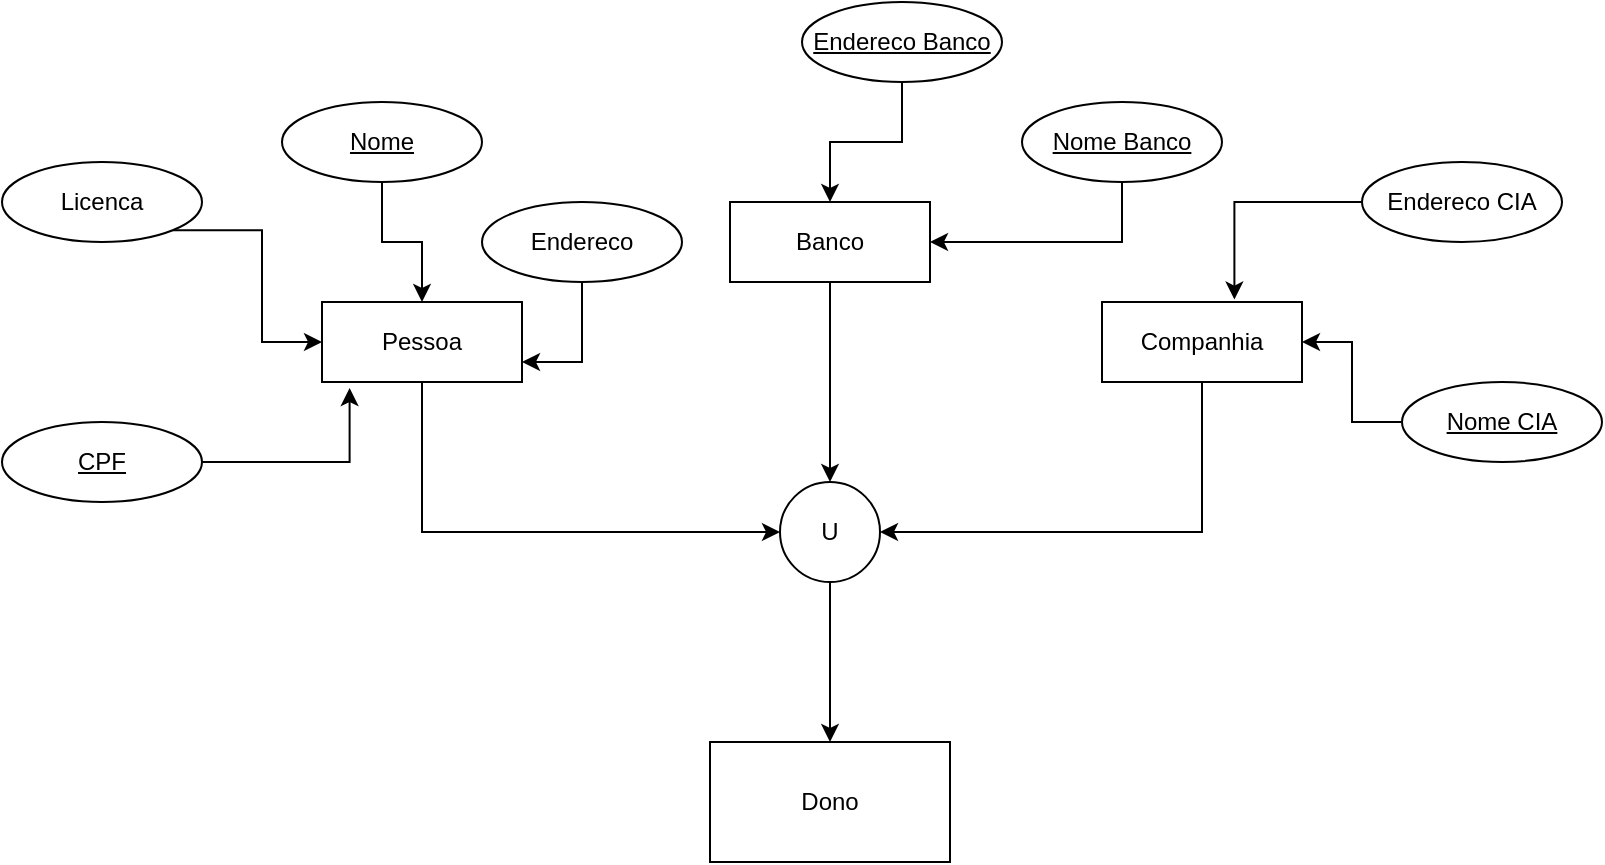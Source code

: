 <mxfile version="20.5.3" type="device"><diagram id="otP0TUrqhDRxP0tvDSRE" name="Página-1"><mxGraphModel dx="1865" dy="1708" grid="1" gridSize="10" guides="1" tooltips="1" connect="1" arrows="1" fold="1" page="1" pageScale="1" pageWidth="827" pageHeight="1169" math="0" shadow="0"><root><mxCell id="0"/><mxCell id="1" parent="0"/><mxCell id="2TwnBolpyXqZG_M1WGxd-8" style="edgeStyle=orthogonalEdgeStyle;rounded=0;orthogonalLoop=1;jettySize=auto;html=1;exitX=0.5;exitY=1;exitDx=0;exitDy=0;entryX=0;entryY=0.5;entryDx=0;entryDy=0;" edge="1" parent="1" source="2TwnBolpyXqZG_M1WGxd-1" target="2TwnBolpyXqZG_M1WGxd-6"><mxGeometry relative="1" as="geometry"/></mxCell><mxCell id="2TwnBolpyXqZG_M1WGxd-1" value="Pessoa" style="whiteSpace=wrap;html=1;align=center;" vertex="1" parent="1"><mxGeometry x="110" y="120" width="100" height="40" as="geometry"/></mxCell><mxCell id="2TwnBolpyXqZG_M1WGxd-9" style="edgeStyle=orthogonalEdgeStyle;rounded=0;orthogonalLoop=1;jettySize=auto;html=1;exitX=0.5;exitY=1;exitDx=0;exitDy=0;entryX=0.5;entryY=0;entryDx=0;entryDy=0;" edge="1" parent="1" source="2TwnBolpyXqZG_M1WGxd-2" target="2TwnBolpyXqZG_M1WGxd-6"><mxGeometry relative="1" as="geometry"/></mxCell><mxCell id="2TwnBolpyXqZG_M1WGxd-2" value="Banco" style="whiteSpace=wrap;html=1;align=center;" vertex="1" parent="1"><mxGeometry x="314" y="70" width="100" height="40" as="geometry"/></mxCell><mxCell id="2TwnBolpyXqZG_M1WGxd-10" style="edgeStyle=orthogonalEdgeStyle;rounded=0;orthogonalLoop=1;jettySize=auto;html=1;exitX=0.5;exitY=1;exitDx=0;exitDy=0;entryX=1;entryY=0.5;entryDx=0;entryDy=0;" edge="1" parent="1" source="2TwnBolpyXqZG_M1WGxd-3" target="2TwnBolpyXqZG_M1WGxd-6"><mxGeometry relative="1" as="geometry"/></mxCell><mxCell id="2TwnBolpyXqZG_M1WGxd-3" value="Companhia" style="whiteSpace=wrap;html=1;align=center;" vertex="1" parent="1"><mxGeometry x="500" y="120" width="100" height="40" as="geometry"/></mxCell><mxCell id="2TwnBolpyXqZG_M1WGxd-12" style="edgeStyle=orthogonalEdgeStyle;rounded=0;orthogonalLoop=1;jettySize=auto;html=1;exitX=0.5;exitY=1;exitDx=0;exitDy=0;entryX=0.5;entryY=0;entryDx=0;entryDy=0;" edge="1" parent="1" source="2TwnBolpyXqZG_M1WGxd-6" target="2TwnBolpyXqZG_M1WGxd-7"><mxGeometry relative="1" as="geometry"/></mxCell><mxCell id="2TwnBolpyXqZG_M1WGxd-6" value="U" style="ellipse;whiteSpace=wrap;html=1;aspect=fixed;" vertex="1" parent="1"><mxGeometry x="339" y="210" width="50" height="50" as="geometry"/></mxCell><mxCell id="2TwnBolpyXqZG_M1WGxd-7" value="Dono" style="rounded=0;whiteSpace=wrap;html=1;" vertex="1" parent="1"><mxGeometry x="304" y="340" width="120" height="60" as="geometry"/></mxCell><mxCell id="2TwnBolpyXqZG_M1WGxd-17" style="edgeStyle=orthogonalEdgeStyle;rounded=0;orthogonalLoop=1;jettySize=auto;html=1;exitX=1;exitY=1;exitDx=0;exitDy=0;entryX=0;entryY=0.5;entryDx=0;entryDy=0;" edge="1" parent="1" source="2TwnBolpyXqZG_M1WGxd-13" target="2TwnBolpyXqZG_M1WGxd-1"><mxGeometry relative="1" as="geometry"/></mxCell><mxCell id="2TwnBolpyXqZG_M1WGxd-13" value="Licenca" style="ellipse;whiteSpace=wrap;html=1;align=center;" vertex="1" parent="1"><mxGeometry x="-50" y="50" width="100" height="40" as="geometry"/></mxCell><mxCell id="2TwnBolpyXqZG_M1WGxd-16" style="edgeStyle=orthogonalEdgeStyle;rounded=0;orthogonalLoop=1;jettySize=auto;html=1;exitX=1;exitY=0.5;exitDx=0;exitDy=0;entryX=0.138;entryY=1.075;entryDx=0;entryDy=0;entryPerimeter=0;" edge="1" parent="1" source="2TwnBolpyXqZG_M1WGxd-14" target="2TwnBolpyXqZG_M1WGxd-1"><mxGeometry relative="1" as="geometry"><mxPoint x="110" y="180" as="targetPoint"/></mxGeometry></mxCell><mxCell id="2TwnBolpyXqZG_M1WGxd-14" value="CPF" style="ellipse;whiteSpace=wrap;html=1;align=center;fontStyle=4;" vertex="1" parent="1"><mxGeometry x="-50" y="180" width="100" height="40" as="geometry"/></mxCell><mxCell id="2TwnBolpyXqZG_M1WGxd-18" style="edgeStyle=orthogonalEdgeStyle;rounded=0;orthogonalLoop=1;jettySize=auto;html=1;exitX=0.5;exitY=1;exitDx=0;exitDy=0;entryX=0.5;entryY=0;entryDx=0;entryDy=0;" edge="1" parent="1" source="2TwnBolpyXqZG_M1WGxd-15" target="2TwnBolpyXqZG_M1WGxd-1"><mxGeometry relative="1" as="geometry"/></mxCell><mxCell id="2TwnBolpyXqZG_M1WGxd-15" value="Nome" style="ellipse;whiteSpace=wrap;html=1;align=center;fontStyle=4;" vertex="1" parent="1"><mxGeometry x="90" y="20" width="100" height="40" as="geometry"/></mxCell><mxCell id="2TwnBolpyXqZG_M1WGxd-20" style="edgeStyle=orthogonalEdgeStyle;rounded=0;orthogonalLoop=1;jettySize=auto;html=1;entryX=1;entryY=0.75;entryDx=0;entryDy=0;" edge="1" parent="1" source="2TwnBolpyXqZG_M1WGxd-19" target="2TwnBolpyXqZG_M1WGxd-1"><mxGeometry relative="1" as="geometry"/></mxCell><mxCell id="2TwnBolpyXqZG_M1WGxd-19" value="Endereco" style="ellipse;whiteSpace=wrap;html=1;align=center;" vertex="1" parent="1"><mxGeometry x="190" y="70" width="100" height="40" as="geometry"/></mxCell><mxCell id="2TwnBolpyXqZG_M1WGxd-23" style="edgeStyle=orthogonalEdgeStyle;rounded=0;orthogonalLoop=1;jettySize=auto;html=1;entryX=0.5;entryY=0;entryDx=0;entryDy=0;" edge="1" parent="1" source="2TwnBolpyXqZG_M1WGxd-21" target="2TwnBolpyXqZG_M1WGxd-2"><mxGeometry relative="1" as="geometry"/></mxCell><mxCell id="2TwnBolpyXqZG_M1WGxd-21" value="Endereco Banco" style="ellipse;whiteSpace=wrap;html=1;align=center;fontStyle=4;" vertex="1" parent="1"><mxGeometry x="350" y="-30" width="100" height="40" as="geometry"/></mxCell><mxCell id="2TwnBolpyXqZG_M1WGxd-24" style="edgeStyle=orthogonalEdgeStyle;rounded=0;orthogonalLoop=1;jettySize=auto;html=1;exitX=0.5;exitY=1;exitDx=0;exitDy=0;entryX=1;entryY=0.5;entryDx=0;entryDy=0;" edge="1" parent="1" source="2TwnBolpyXqZG_M1WGxd-22" target="2TwnBolpyXqZG_M1WGxd-2"><mxGeometry relative="1" as="geometry"/></mxCell><mxCell id="2TwnBolpyXqZG_M1WGxd-22" value="Nome Banco" style="ellipse;whiteSpace=wrap;html=1;align=center;fontStyle=4;" vertex="1" parent="1"><mxGeometry x="460" y="20" width="100" height="40" as="geometry"/></mxCell><mxCell id="2TwnBolpyXqZG_M1WGxd-28" style="edgeStyle=orthogonalEdgeStyle;rounded=0;orthogonalLoop=1;jettySize=auto;html=1;exitX=0;exitY=0.5;exitDx=0;exitDy=0;entryX=0.662;entryY=-0.03;entryDx=0;entryDy=0;entryPerimeter=0;" edge="1" parent="1" source="2TwnBolpyXqZG_M1WGxd-25" target="2TwnBolpyXqZG_M1WGxd-3"><mxGeometry relative="1" as="geometry"/></mxCell><mxCell id="2TwnBolpyXqZG_M1WGxd-25" value="Endereco CIA" style="ellipse;whiteSpace=wrap;html=1;align=center;" vertex="1" parent="1"><mxGeometry x="630" y="50" width="100" height="40" as="geometry"/></mxCell><mxCell id="2TwnBolpyXqZG_M1WGxd-29" style="edgeStyle=orthogonalEdgeStyle;rounded=0;orthogonalLoop=1;jettySize=auto;html=1;exitX=0;exitY=0.5;exitDx=0;exitDy=0;" edge="1" parent="1" source="2TwnBolpyXqZG_M1WGxd-27" target="2TwnBolpyXqZG_M1WGxd-3"><mxGeometry relative="1" as="geometry"/></mxCell><mxCell id="2TwnBolpyXqZG_M1WGxd-27" value="Nome CIA" style="ellipse;whiteSpace=wrap;html=1;align=center;fontStyle=4;" vertex="1" parent="1"><mxGeometry x="650" y="160" width="100" height="40" as="geometry"/></mxCell></root></mxGraphModel></diagram></mxfile>